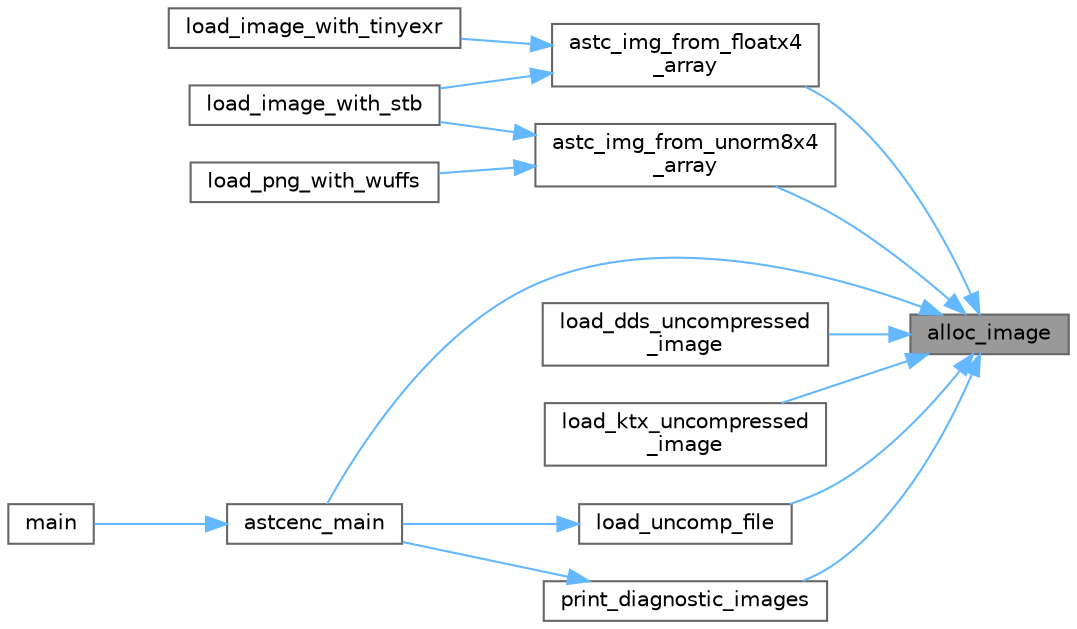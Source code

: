 digraph "alloc_image"
{
 // LATEX_PDF_SIZE
  bgcolor="transparent";
  edge [fontname=Helvetica,fontsize=10,labelfontname=Helvetica,labelfontsize=10];
  node [fontname=Helvetica,fontsize=10,shape=box,height=0.2,width=0.4];
  rankdir="RL";
  Node1 [id="Node000001",label="alloc_image",height=0.2,width=0.4,color="gray40", fillcolor="grey60", style="filled", fontcolor="black",tooltip="Allocate a new image in a canonical format."];
  Node1 -> Node2 [id="edge1_Node000001_Node000002",dir="back",color="steelblue1",style="solid",tooltip=" "];
  Node2 [id="Node000002",label="astc_img_from_floatx4\l_array",height=0.2,width=0.4,color="grey40", fillcolor="white", style="filled",URL="$astcenccli__image_8cpp.html#a6ee147f7602455b96f9ec14ae0d31dca",tooltip="Create an image from a 2D float data array."];
  Node2 -> Node3 [id="edge2_Node000002_Node000003",dir="back",color="steelblue1",style="solid",tooltip=" "];
  Node3 [id="Node000003",label="load_image_with_stb",height=0.2,width=0.4,color="grey40", fillcolor="white", style="filled",URL="$astcenccli__image__load__store_8cpp.html#a28511996d63d6f8a96975b0ec3dd2ef2",tooltip="Load an image using STBImage to provide the loader."];
  Node2 -> Node4 [id="edge3_Node000002_Node000004",dir="back",color="steelblue1",style="solid",tooltip=" "];
  Node4 [id="Node000004",label="load_image_with_tinyexr",height=0.2,width=0.4,color="grey40", fillcolor="white", style="filled",URL="$astcenccli__image__load__store_8cpp.html#aba9c8e82bcbc90a20eead3da97e659e0",tooltip="Load a .exr image using TinyExr to provide the loader."];
  Node1 -> Node5 [id="edge4_Node000001_Node000005",dir="back",color="steelblue1",style="solid",tooltip=" "];
  Node5 [id="Node000005",label="astc_img_from_unorm8x4\l_array",height=0.2,width=0.4,color="grey40", fillcolor="white", style="filled",URL="$astcenccli__image_8cpp.html#a9ecc1dac86584f7e086e9962fb6c0509",tooltip="Create an image from a 2D byte data array."];
  Node5 -> Node3 [id="edge5_Node000005_Node000003",dir="back",color="steelblue1",style="solid",tooltip=" "];
  Node5 -> Node6 [id="edge6_Node000005_Node000006",dir="back",color="steelblue1",style="solid",tooltip=" "];
  Node6 [id="Node000006",label="load_png_with_wuffs",height=0.2,width=0.4,color="grey40", fillcolor="white", style="filled",URL="$astcenccli__image__external_8cpp.html#a9920dcae3265967744c9b31e9ac8a999",tooltip="Load an image using Wuffs to provide the loader."];
  Node1 -> Node7 [id="edge7_Node000001_Node000007",dir="back",color="steelblue1",style="solid",tooltip=" "];
  Node7 [id="Node000007",label="astcenc_main",height=0.2,width=0.4,color="grey40", fillcolor="white", style="filled",URL="$astcenccli__toplevel_8cpp.html#a073d18880f24fd648661b01d2e20340e",tooltip="Application entry point."];
  Node7 -> Node8 [id="edge8_Node000007_Node000008",dir="back",color="steelblue1",style="solid",tooltip=" "];
  Node8 [id="Node000008",label="main",height=0.2,width=0.4,color="grey40", fillcolor="white", style="filled",URL="$astcenccli__entry_8cpp.html#a3c04138a5bfe5d72780bb7e82a18e627",tooltip=" "];
  Node1 -> Node9 [id="edge9_Node000001_Node000009",dir="back",color="steelblue1",style="solid",tooltip=" "];
  Node9 [id="Node000009",label="load_dds_uncompressed\l_image",height=0.2,width=0.4,color="grey40", fillcolor="white", style="filled",URL="$astcenccli__image__load__store_8cpp.html#a3e91d7c742d9854faf8bb5a28e729885",tooltip="Load an uncompressed DDS image using the local custom loader."];
  Node1 -> Node10 [id="edge10_Node000001_Node000010",dir="back",color="steelblue1",style="solid",tooltip=" "];
  Node10 [id="Node000010",label="load_ktx_uncompressed\l_image",height=0.2,width=0.4,color="grey40", fillcolor="white", style="filled",URL="$astcenccli__image__load__store_8cpp.html#ab345ab5e0d81313cee65f2bbd60fe33c",tooltip="Load an uncompressed KTX image using the local custom loader."];
  Node1 -> Node11 [id="edge11_Node000001_Node000011",dir="back",color="steelblue1",style="solid",tooltip=" "];
  Node11 [id="Node000011",label="load_uncomp_file",height=0.2,width=0.4,color="grey40", fillcolor="white", style="filled",URL="$astcenccli__toplevel_8cpp.html#a3dd5258961a3c289c1e448b7807cf1fa",tooltip="Load a non-astc image file from memory."];
  Node11 -> Node7 [id="edge12_Node000011_Node000007",dir="back",color="steelblue1",style="solid",tooltip=" "];
  Node1 -> Node12 [id="edge13_Node000001_Node000012",dir="back",color="steelblue1",style="solid",tooltip=" "];
  Node12 [id="Node000012",label="print_diagnostic_images",height=0.2,width=0.4,color="grey40", fillcolor="white", style="filled",URL="$astcenccli__toplevel_8cpp.html#a65c87ee1ff0ed0736cffa06692853479",tooltip="Print a set of diagnostic images showing aspects of the encoding."];
  Node12 -> Node7 [id="edge14_Node000012_Node000007",dir="back",color="steelblue1",style="solid",tooltip=" "];
}
